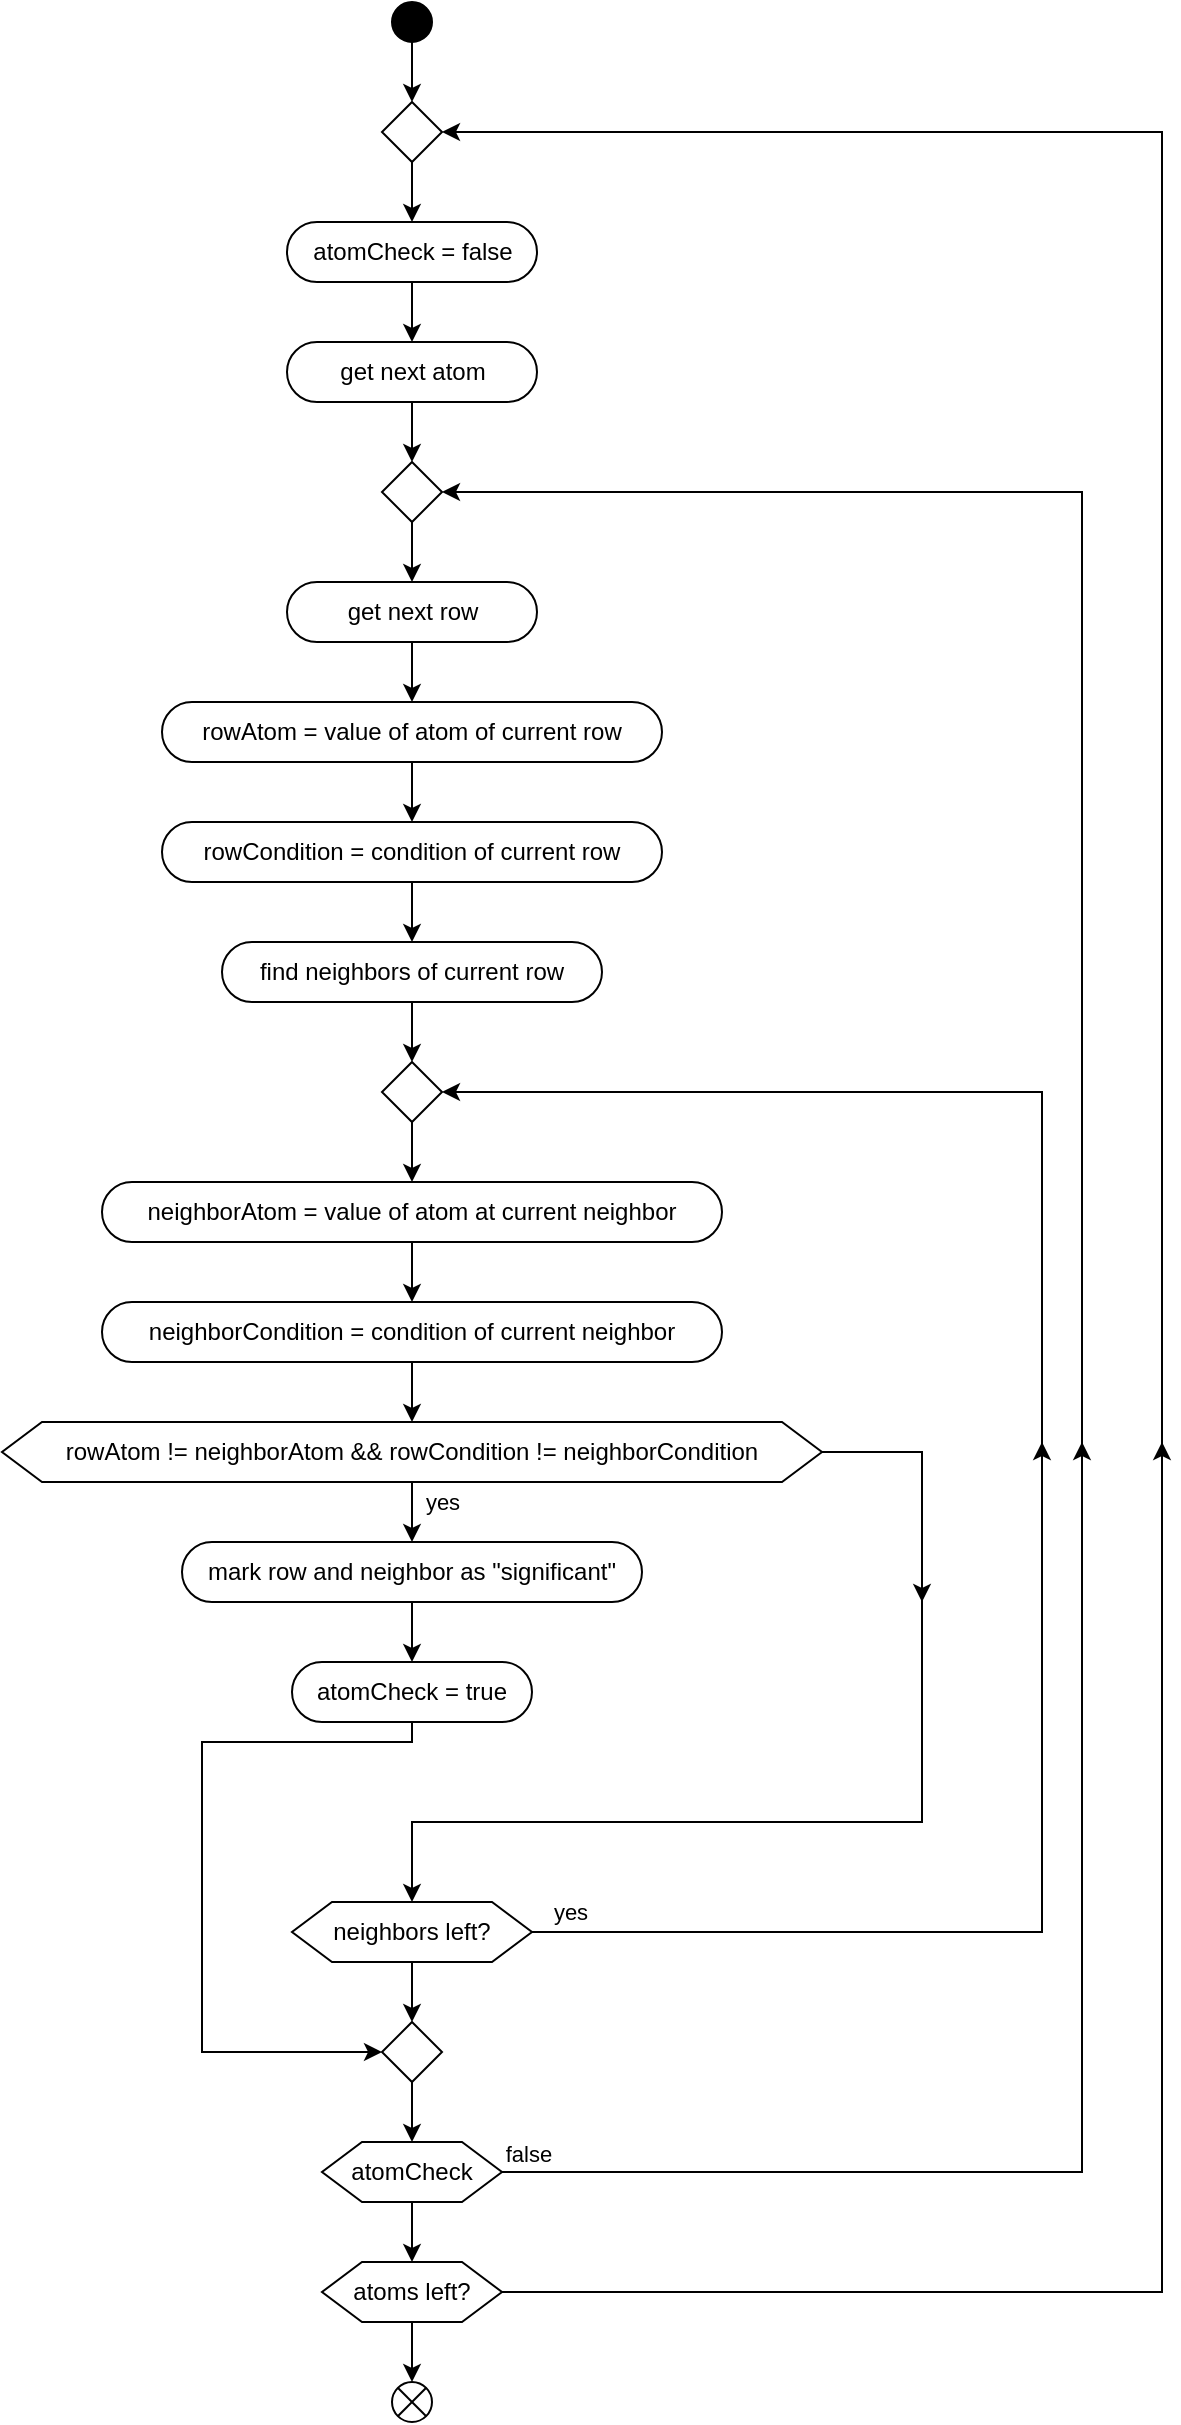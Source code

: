 <mxfile version="14.7.2" type="device"><diagram id="-ygX70hksU30_zEWqJM3" name="Page-1"><mxGraphModel dx="1422" dy="803" grid="1" gridSize="10" guides="1" tooltips="1" connect="1" arrows="1" fold="1" page="1" pageScale="1" pageWidth="850" pageHeight="1100" math="0" shadow="0"><root><mxCell id="0"/><mxCell id="1" parent="0"/><mxCell id="PO7LWuzvgL-avpGXZnEA-1" value="" style="ellipse;whiteSpace=wrap;html=1;aspect=fixed;fillColor=#000000;" vertex="1" parent="1"><mxGeometry x="415" y="30" width="20" height="20" as="geometry"/></mxCell><mxCell id="PO7LWuzvgL-avpGXZnEA-2" value="" style="rhombus;whiteSpace=wrap;html=1;fillColor=#FFFFFF;" vertex="1" parent="1"><mxGeometry x="410" y="80" width="30" height="30" as="geometry"/></mxCell><mxCell id="PO7LWuzvgL-avpGXZnEA-3" value="" style="endArrow=classic;html=1;exitX=0.5;exitY=1;exitDx=0;exitDy=0;" edge="1" parent="1" source="PO7LWuzvgL-avpGXZnEA-1" target="PO7LWuzvgL-avpGXZnEA-2"><mxGeometry width="50" height="50" relative="1" as="geometry"><mxPoint x="410" y="280" as="sourcePoint"/><mxPoint x="460" y="230" as="targetPoint"/></mxGeometry></mxCell><mxCell id="PO7LWuzvgL-avpGXZnEA-4" value="atomCheck = false" style="rounded=1;whiteSpace=wrap;html=1;fillColor=#FFFFFF;arcSize=50;" vertex="1" parent="1"><mxGeometry x="362.5" y="140" width="125" height="30" as="geometry"/></mxCell><mxCell id="PO7LWuzvgL-avpGXZnEA-5" value="" style="endArrow=classic;html=1;exitX=0.5;exitY=1;exitDx=0;exitDy=0;" edge="1" parent="1" source="PO7LWuzvgL-avpGXZnEA-2" target="PO7LWuzvgL-avpGXZnEA-4"><mxGeometry width="50" height="50" relative="1" as="geometry"><mxPoint x="410" y="280" as="sourcePoint"/><mxPoint x="460" y="230" as="targetPoint"/></mxGeometry></mxCell><mxCell id="PO7LWuzvgL-avpGXZnEA-7" value="get next atom" style="rounded=1;whiteSpace=wrap;html=1;fillColor=#FFFFFF;arcSize=50;" vertex="1" parent="1"><mxGeometry x="362.5" y="200" width="125" height="30" as="geometry"/></mxCell><mxCell id="PO7LWuzvgL-avpGXZnEA-8" value="" style="rhombus;whiteSpace=wrap;html=1;fillColor=#FFFFFF;" vertex="1" parent="1"><mxGeometry x="410" y="260" width="30" height="30" as="geometry"/></mxCell><mxCell id="PO7LWuzvgL-avpGXZnEA-17" style="edgeStyle=orthogonalEdgeStyle;rounded=0;orthogonalLoop=1;jettySize=auto;html=1;entryX=0.5;entryY=0;entryDx=0;entryDy=0;" edge="1" parent="1" source="PO7LWuzvgL-avpGXZnEA-10" target="PO7LWuzvgL-avpGXZnEA-15"><mxGeometry relative="1" as="geometry"/></mxCell><mxCell id="PO7LWuzvgL-avpGXZnEA-10" value="get next row" style="rounded=1;whiteSpace=wrap;html=1;fillColor=#FFFFFF;arcSize=50;" vertex="1" parent="1"><mxGeometry x="362.5" y="320" width="125" height="30" as="geometry"/></mxCell><mxCell id="PO7LWuzvgL-avpGXZnEA-12" value="" style="endArrow=classic;html=1;entryX=0.5;entryY=0;entryDx=0;entryDy=0;exitX=0.5;exitY=1;exitDx=0;exitDy=0;" edge="1" parent="1" source="PO7LWuzvgL-avpGXZnEA-4" target="PO7LWuzvgL-avpGXZnEA-7"><mxGeometry width="50" height="50" relative="1" as="geometry"><mxPoint x="440" y="180" as="sourcePoint"/><mxPoint x="420" y="190" as="targetPoint"/></mxGeometry></mxCell><mxCell id="PO7LWuzvgL-avpGXZnEA-13" value="" style="endArrow=classic;html=1;exitX=0.5;exitY=1;exitDx=0;exitDy=0;entryX=0.5;entryY=0;entryDx=0;entryDy=0;" edge="1" parent="1" source="PO7LWuzvgL-avpGXZnEA-7" target="PO7LWuzvgL-avpGXZnEA-8"><mxGeometry width="50" height="50" relative="1" as="geometry"><mxPoint x="450" y="240" as="sourcePoint"/><mxPoint x="450" y="260" as="targetPoint"/></mxGeometry></mxCell><mxCell id="PO7LWuzvgL-avpGXZnEA-14" value="" style="endArrow=classic;html=1;exitX=0.5;exitY=1;exitDx=0;exitDy=0;entryX=0.5;entryY=0;entryDx=0;entryDy=0;" edge="1" parent="1" source="PO7LWuzvgL-avpGXZnEA-8" target="PO7LWuzvgL-avpGXZnEA-10"><mxGeometry width="50" height="50" relative="1" as="geometry"><mxPoint x="400" y="290" as="sourcePoint"/><mxPoint x="460" y="310" as="targetPoint"/></mxGeometry></mxCell><mxCell id="PO7LWuzvgL-avpGXZnEA-19" style="edgeStyle=orthogonalEdgeStyle;rounded=0;orthogonalLoop=1;jettySize=auto;html=1;entryX=0.5;entryY=0;entryDx=0;entryDy=0;" edge="1" parent="1" source="PO7LWuzvgL-avpGXZnEA-15" target="PO7LWuzvgL-avpGXZnEA-18"><mxGeometry relative="1" as="geometry"/></mxCell><mxCell id="PO7LWuzvgL-avpGXZnEA-15" value="rowAtom = value of atom of current row" style="rounded=1;whiteSpace=wrap;html=1;fillColor=#FFFFFF;arcSize=50;" vertex="1" parent="1"><mxGeometry x="300" y="380" width="250" height="30" as="geometry"/></mxCell><mxCell id="PO7LWuzvgL-avpGXZnEA-21" style="edgeStyle=orthogonalEdgeStyle;rounded=0;orthogonalLoop=1;jettySize=auto;html=1;entryX=0.5;entryY=0;entryDx=0;entryDy=0;" edge="1" parent="1" source="PO7LWuzvgL-avpGXZnEA-18" target="PO7LWuzvgL-avpGXZnEA-20"><mxGeometry relative="1" as="geometry"/></mxCell><mxCell id="PO7LWuzvgL-avpGXZnEA-18" value="rowCondition = condition of current row" style="rounded=1;whiteSpace=wrap;html=1;fillColor=#FFFFFF;arcSize=50;" vertex="1" parent="1"><mxGeometry x="300" y="440" width="250" height="30" as="geometry"/></mxCell><mxCell id="PO7LWuzvgL-avpGXZnEA-23" style="edgeStyle=orthogonalEdgeStyle;rounded=0;orthogonalLoop=1;jettySize=auto;html=1;entryX=0.5;entryY=0;entryDx=0;entryDy=0;" edge="1" parent="1" source="PO7LWuzvgL-avpGXZnEA-20" target="PO7LWuzvgL-avpGXZnEA-22"><mxGeometry relative="1" as="geometry"/></mxCell><mxCell id="PO7LWuzvgL-avpGXZnEA-20" value="find neighbors of current row" style="rounded=1;whiteSpace=wrap;html=1;fillColor=#FFFFFF;arcSize=50;" vertex="1" parent="1"><mxGeometry x="330" y="500" width="190" height="30" as="geometry"/></mxCell><mxCell id="PO7LWuzvgL-avpGXZnEA-25" style="edgeStyle=orthogonalEdgeStyle;rounded=0;orthogonalLoop=1;jettySize=auto;html=1;entryX=0.5;entryY=0;entryDx=0;entryDy=0;" edge="1" parent="1" source="PO7LWuzvgL-avpGXZnEA-22" target="PO7LWuzvgL-avpGXZnEA-24"><mxGeometry relative="1" as="geometry"/></mxCell><mxCell id="PO7LWuzvgL-avpGXZnEA-22" value="" style="rhombus;whiteSpace=wrap;html=1;fillColor=#FFFFFF;" vertex="1" parent="1"><mxGeometry x="410" y="560" width="30" height="30" as="geometry"/></mxCell><mxCell id="PO7LWuzvgL-avpGXZnEA-27" style="edgeStyle=orthogonalEdgeStyle;rounded=0;orthogonalLoop=1;jettySize=auto;html=1;entryX=0.5;entryY=0;entryDx=0;entryDy=0;" edge="1" parent="1" source="PO7LWuzvgL-avpGXZnEA-24" target="PO7LWuzvgL-avpGXZnEA-26"><mxGeometry relative="1" as="geometry"/></mxCell><mxCell id="PO7LWuzvgL-avpGXZnEA-24" value="neighborAtom = value of atom at current neighbor" style="rounded=1;whiteSpace=wrap;html=1;fillColor=#FFFFFF;arcSize=50;" vertex="1" parent="1"><mxGeometry x="270" y="620" width="310" height="30" as="geometry"/></mxCell><mxCell id="PO7LWuzvgL-avpGXZnEA-35" style="edgeStyle=orthogonalEdgeStyle;rounded=0;orthogonalLoop=1;jettySize=auto;html=1;entryX=0.5;entryY=0;entryDx=0;entryDy=0;" edge="1" parent="1" source="PO7LWuzvgL-avpGXZnEA-26" target="PO7LWuzvgL-avpGXZnEA-33"><mxGeometry relative="1" as="geometry"/></mxCell><mxCell id="PO7LWuzvgL-avpGXZnEA-26" value="neighborCondition = condition of current neighbor" style="rounded=1;whiteSpace=wrap;html=1;fillColor=#FFFFFF;arcSize=50;" vertex="1" parent="1"><mxGeometry x="270" y="680" width="310" height="30" as="geometry"/></mxCell><mxCell id="PO7LWuzvgL-avpGXZnEA-37" style="edgeStyle=orthogonalEdgeStyle;rounded=0;orthogonalLoop=1;jettySize=auto;html=1;entryX=0.5;entryY=0;entryDx=0;entryDy=0;" edge="1" parent="1" source="PO7LWuzvgL-avpGXZnEA-33" target="PO7LWuzvgL-avpGXZnEA-36"><mxGeometry relative="1" as="geometry"/></mxCell><mxCell id="PO7LWuzvgL-avpGXZnEA-38" value="yes" style="edgeLabel;html=1;align=center;verticalAlign=middle;resizable=0;points=[];" vertex="1" connectable="0" parent="PO7LWuzvgL-avpGXZnEA-37"><mxGeometry x="-0.272" y="1" relative="1" as="geometry"><mxPoint x="14" y="-8" as="offset"/></mxGeometry></mxCell><mxCell id="PO7LWuzvgL-avpGXZnEA-45" style="edgeStyle=orthogonalEdgeStyle;rounded=0;sketch=0;orthogonalLoop=1;jettySize=auto;html=1;entryX=0.5;entryY=0;entryDx=0;entryDy=0;" edge="1" parent="1" source="PO7LWuzvgL-avpGXZnEA-33" target="PO7LWuzvgL-avpGXZnEA-41"><mxGeometry relative="1" as="geometry"><Array as="points"><mxPoint x="680" y="755"/><mxPoint x="680" y="940"/><mxPoint x="425" y="940"/></Array></mxGeometry></mxCell><mxCell id="PO7LWuzvgL-avpGXZnEA-33" value="rowAtom != neighborAtom &amp;amp;&amp;amp; rowCondition != neighborCondition" style="shape=hexagon;perimeter=hexagonPerimeter2;whiteSpace=wrap;html=1;fixedSize=1;rounded=0;glass=0;sketch=0;fillColor=#FFFFFF;" vertex="1" parent="1"><mxGeometry x="220" y="740" width="410" height="30" as="geometry"/></mxCell><mxCell id="PO7LWuzvgL-avpGXZnEA-40" style="edgeStyle=orthogonalEdgeStyle;rounded=0;orthogonalLoop=1;jettySize=auto;html=1;entryX=0.5;entryY=0;entryDx=0;entryDy=0;" edge="1" parent="1" source="PO7LWuzvgL-avpGXZnEA-36" target="PO7LWuzvgL-avpGXZnEA-39"><mxGeometry relative="1" as="geometry"/></mxCell><mxCell id="PO7LWuzvgL-avpGXZnEA-36" value="mark row and neighbor as &quot;significant&quot;" style="rounded=1;whiteSpace=wrap;html=1;fillColor=#FFFFFF;arcSize=50;" vertex="1" parent="1"><mxGeometry x="310" y="800" width="230" height="30" as="geometry"/></mxCell><mxCell id="PO7LWuzvgL-avpGXZnEA-50" style="edgeStyle=orthogonalEdgeStyle;rounded=0;sketch=0;orthogonalLoop=1;jettySize=auto;html=1;entryX=0;entryY=0.5;entryDx=0;entryDy=0;" edge="1" parent="1" source="PO7LWuzvgL-avpGXZnEA-39" target="PO7LWuzvgL-avpGXZnEA-47"><mxGeometry relative="1" as="geometry"><Array as="points"><mxPoint x="425" y="900"/><mxPoint x="320" y="900"/><mxPoint x="320" y="1055"/></Array></mxGeometry></mxCell><mxCell id="PO7LWuzvgL-avpGXZnEA-39" value="atomCheck = true" style="rounded=1;whiteSpace=wrap;html=1;fillColor=#FFFFFF;arcSize=50;" vertex="1" parent="1"><mxGeometry x="365" y="860" width="120" height="30" as="geometry"/></mxCell><mxCell id="PO7LWuzvgL-avpGXZnEA-49" style="edgeStyle=orthogonalEdgeStyle;rounded=0;sketch=0;orthogonalLoop=1;jettySize=auto;html=1;entryX=0.5;entryY=0;entryDx=0;entryDy=0;" edge="1" parent="1" source="PO7LWuzvgL-avpGXZnEA-41" target="PO7LWuzvgL-avpGXZnEA-47"><mxGeometry relative="1" as="geometry"/></mxCell><mxCell id="PO7LWuzvgL-avpGXZnEA-41" value="neighbors left?" style="shape=hexagon;perimeter=hexagonPerimeter2;whiteSpace=wrap;html=1;fixedSize=1;rounded=0;glass=0;sketch=0;fillColor=#FFFFFF;" vertex="1" parent="1"><mxGeometry x="365" y="980" width="120" height="30" as="geometry"/></mxCell><mxCell id="PO7LWuzvgL-avpGXZnEA-42" value="" style="endArrow=classic;html=1;exitX=1;exitY=0.5;exitDx=0;exitDy=0;entryX=1;entryY=0.5;entryDx=0;entryDy=0;rounded=0;sketch=0;" edge="1" parent="1" source="PO7LWuzvgL-avpGXZnEA-41" target="PO7LWuzvgL-avpGXZnEA-22"><mxGeometry width="50" height="50" relative="1" as="geometry"><mxPoint x="520" y="940" as="sourcePoint"/><mxPoint x="570" y="890" as="targetPoint"/><Array as="points"><mxPoint x="740" y="995"/><mxPoint x="740" y="575"/></Array></mxGeometry></mxCell><mxCell id="PO7LWuzvgL-avpGXZnEA-44" value="yes" style="edgeLabel;html=1;align=center;verticalAlign=middle;resizable=0;points=[];" vertex="1" connectable="0" parent="PO7LWuzvgL-avpGXZnEA-42"><mxGeometry x="-0.738" relative="1" as="geometry"><mxPoint x="-109" y="-10" as="offset"/></mxGeometry></mxCell><mxCell id="PO7LWuzvgL-avpGXZnEA-43" value="" style="endArrow=classic;html=1;" edge="1" parent="1"><mxGeometry width="50" height="50" relative="1" as="geometry"><mxPoint x="740" y="760" as="sourcePoint"/><mxPoint x="740" y="750" as="targetPoint"/></mxGeometry></mxCell><mxCell id="PO7LWuzvgL-avpGXZnEA-46" value="" style="endArrow=classic;html=1;" edge="1" parent="1"><mxGeometry width="50" height="50" relative="1" as="geometry"><mxPoint x="680" y="820" as="sourcePoint"/><mxPoint x="680" y="830" as="targetPoint"/></mxGeometry></mxCell><mxCell id="PO7LWuzvgL-avpGXZnEA-52" style="edgeStyle=orthogonalEdgeStyle;rounded=0;sketch=0;orthogonalLoop=1;jettySize=auto;html=1;entryX=0.5;entryY=0;entryDx=0;entryDy=0;" edge="1" parent="1" source="PO7LWuzvgL-avpGXZnEA-47" target="PO7LWuzvgL-avpGXZnEA-51"><mxGeometry relative="1" as="geometry"/></mxCell><mxCell id="PO7LWuzvgL-avpGXZnEA-47" value="" style="rhombus;whiteSpace=wrap;html=1;fillColor=#FFFFFF;" vertex="1" parent="1"><mxGeometry x="410" y="1040" width="30" height="30" as="geometry"/></mxCell><mxCell id="PO7LWuzvgL-avpGXZnEA-53" style="edgeStyle=orthogonalEdgeStyle;rounded=0;sketch=0;orthogonalLoop=1;jettySize=auto;html=1;entryX=1;entryY=0.5;entryDx=0;entryDy=0;" edge="1" parent="1" source="PO7LWuzvgL-avpGXZnEA-51" target="PO7LWuzvgL-avpGXZnEA-8"><mxGeometry relative="1" as="geometry"><Array as="points"><mxPoint x="760" y="1115"/><mxPoint x="760" y="275"/></Array></mxGeometry></mxCell><mxCell id="PO7LWuzvgL-avpGXZnEA-54" value="false" style="edgeLabel;html=1;align=center;verticalAlign=middle;resizable=0;points=[];" vertex="1" connectable="0" parent="PO7LWuzvgL-avpGXZnEA-53"><mxGeometry x="-0.938" y="-3" relative="1" as="geometry"><mxPoint x="-32" y="-12" as="offset"/></mxGeometry></mxCell><mxCell id="PO7LWuzvgL-avpGXZnEA-74" style="edgeStyle=orthogonalEdgeStyle;rounded=0;sketch=0;orthogonalLoop=1;jettySize=auto;html=1;entryX=0.5;entryY=0;entryDx=0;entryDy=0;" edge="1" parent="1" source="PO7LWuzvgL-avpGXZnEA-51" target="PO7LWuzvgL-avpGXZnEA-62"><mxGeometry relative="1" as="geometry"/></mxCell><mxCell id="PO7LWuzvgL-avpGXZnEA-51" value="atomCheck" style="shape=hexagon;perimeter=hexagonPerimeter2;whiteSpace=wrap;html=1;fixedSize=1;rounded=0;glass=0;sketch=0;fillColor=#FFFFFF;" vertex="1" parent="1"><mxGeometry x="380" y="1100" width="90" height="30" as="geometry"/></mxCell><mxCell id="PO7LWuzvgL-avpGXZnEA-55" value="" style="endArrow=classic;html=1;" edge="1" parent="1"><mxGeometry width="50" height="50" relative="1" as="geometry"><mxPoint x="760" y="760" as="sourcePoint"/><mxPoint x="760" y="750" as="targetPoint"/></mxGeometry></mxCell><mxCell id="PO7LWuzvgL-avpGXZnEA-66" style="edgeStyle=orthogonalEdgeStyle;rounded=0;sketch=0;orthogonalLoop=1;jettySize=auto;html=1;entryX=0.5;entryY=0;entryDx=0;entryDy=0;" edge="1" parent="1" source="PO7LWuzvgL-avpGXZnEA-62" target="PO7LWuzvgL-avpGXZnEA-64"><mxGeometry relative="1" as="geometry"/></mxCell><mxCell id="PO7LWuzvgL-avpGXZnEA-67" style="edgeStyle=orthogonalEdgeStyle;rounded=0;sketch=0;orthogonalLoop=1;jettySize=auto;html=1;entryX=1;entryY=0.5;entryDx=0;entryDy=0;exitX=1;exitY=0.5;exitDx=0;exitDy=0;" edge="1" parent="1" source="PO7LWuzvgL-avpGXZnEA-62" target="PO7LWuzvgL-avpGXZnEA-2"><mxGeometry relative="1" as="geometry"><mxPoint x="490" y="90" as="targetPoint"/><Array as="points"><mxPoint x="800" y="1175"/><mxPoint x="800" y="95"/></Array></mxGeometry></mxCell><mxCell id="PO7LWuzvgL-avpGXZnEA-62" value="atoms left?" style="shape=hexagon;perimeter=hexagonPerimeter2;whiteSpace=wrap;html=1;fixedSize=1;rounded=0;glass=0;sketch=0;fillColor=#FFFFFF;" vertex="1" parent="1"><mxGeometry x="380" y="1160" width="90" height="30" as="geometry"/></mxCell><mxCell id="PO7LWuzvgL-avpGXZnEA-64" value="" style="shape=sumEllipse;perimeter=ellipsePerimeter;whiteSpace=wrap;html=1;backgroundOutline=1;rounded=0;glass=0;sketch=0;fillColor=#FFFFFF;" vertex="1" parent="1"><mxGeometry x="415" y="1220" width="20" height="20" as="geometry"/></mxCell><mxCell id="PO7LWuzvgL-avpGXZnEA-68" value="" style="endArrow=classic;html=1;" edge="1" parent="1"><mxGeometry width="50" height="50" relative="1" as="geometry"><mxPoint x="800" y="760" as="sourcePoint"/><mxPoint x="800" y="750" as="targetPoint"/></mxGeometry></mxCell></root></mxGraphModel></diagram></mxfile>